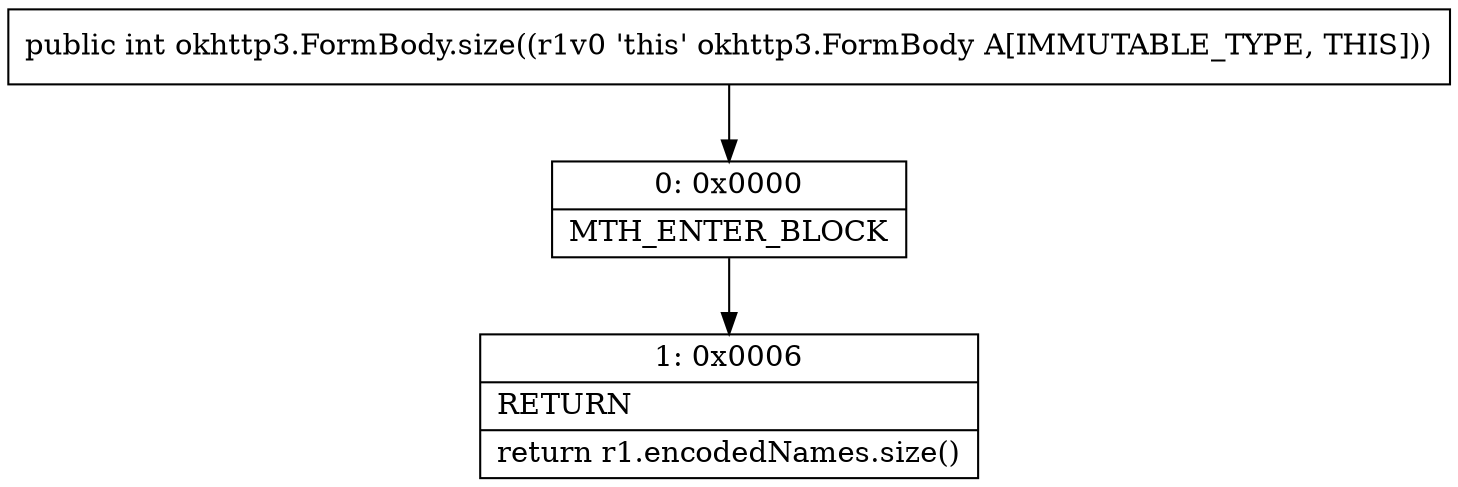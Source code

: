 digraph "CFG forokhttp3.FormBody.size()I" {
Node_0 [shape=record,label="{0\:\ 0x0000|MTH_ENTER_BLOCK\l}"];
Node_1 [shape=record,label="{1\:\ 0x0006|RETURN\l|return r1.encodedNames.size()\l}"];
MethodNode[shape=record,label="{public int okhttp3.FormBody.size((r1v0 'this' okhttp3.FormBody A[IMMUTABLE_TYPE, THIS])) }"];
MethodNode -> Node_0;
Node_0 -> Node_1;
}

